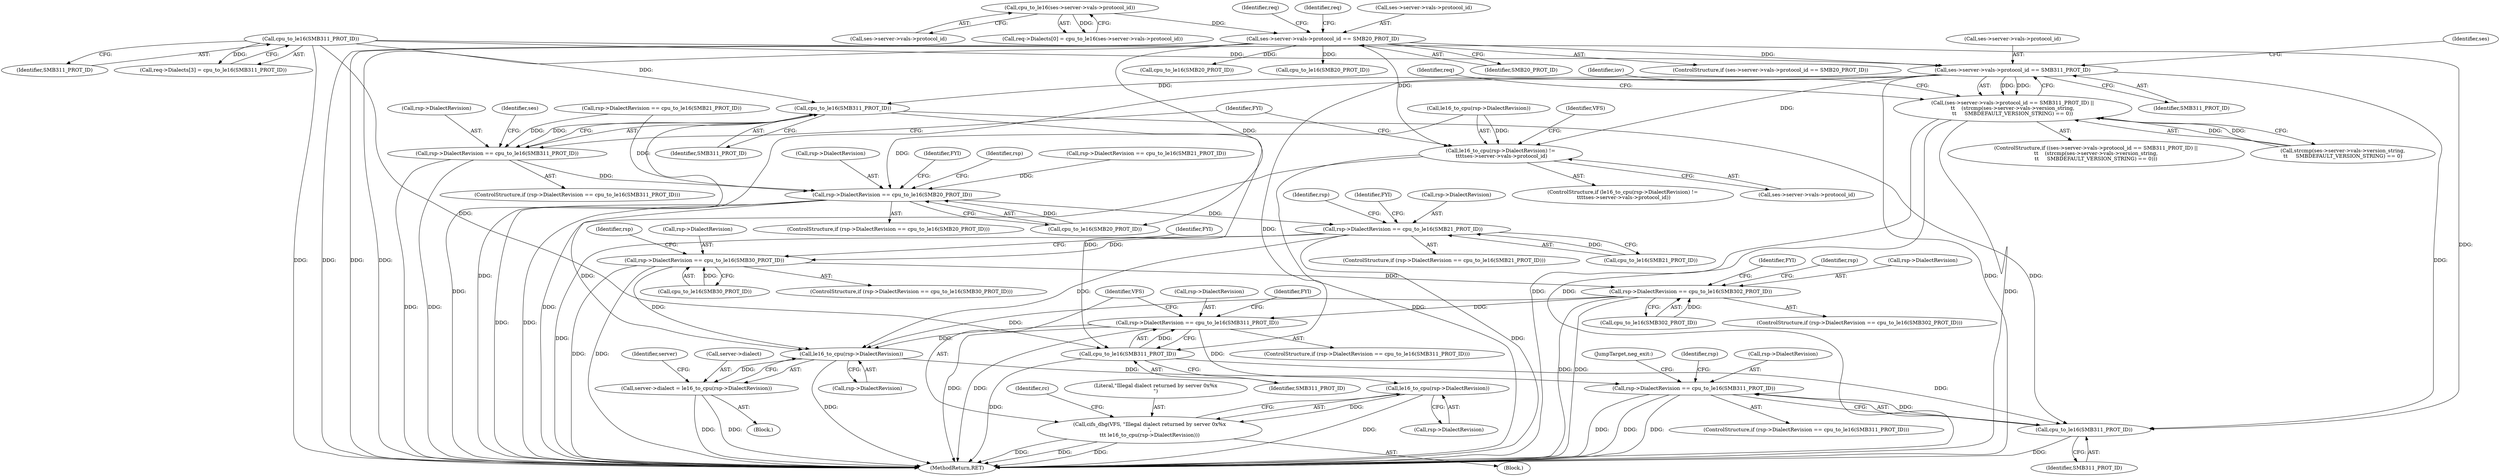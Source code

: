digraph "0_linux_b57a55e2200ede754e4dc9cce4ba9402544b9365@pointer" {
"1000372" [label="(Call,ses->server->vals->protocol_id == SMB311_PROT_ID)"];
"1000345" [label="(Call,ses->server->vals->protocol_id == SMB20_PROT_ID)"];
"1000288" [label="(Call,cpu_to_le16(ses->server->vals->protocol_id))"];
"1000269" [label="(Call,cpu_to_le16(SMB311_PROT_ID))"];
"1000371" [label="(Call,(ses->server->vals->protocol_id == SMB311_PROT_ID) ||\n\t\t    (strcmp(ses->server->vals->version_string,\n\t\t     SMBDEFAULT_VERSION_STRING) == 0))"];
"1000566" [label="(Call,cpu_to_le16(SMB311_PROT_ID))"];
"1000562" [label="(Call,rsp->DialectRevision == cpu_to_le16(SMB311_PROT_ID))"];
"1000617" [label="(Call,rsp->DialectRevision == cpu_to_le16(SMB20_PROT_ID))"];
"1000628" [label="(Call,rsp->DialectRevision == cpu_to_le16(SMB21_PROT_ID))"];
"1000639" [label="(Call,rsp->DialectRevision == cpu_to_le16(SMB30_PROT_ID))"];
"1000650" [label="(Call,rsp->DialectRevision == cpu_to_le16(SMB302_PROT_ID))"];
"1000661" [label="(Call,rsp->DialectRevision == cpu_to_le16(SMB311_PROT_ID))"];
"1000675" [label="(Call,le16_to_cpu(rsp->DialectRevision))"];
"1000672" [label="(Call,cifs_dbg(VFS, \"Illegal dialect returned by server 0x%x\n\",\n\t\t\t le16_to_cpu(rsp->DialectRevision)))"];
"1000688" [label="(Call,le16_to_cpu(rsp->DialectRevision))"];
"1000684" [label="(Call,server->dialect = le16_to_cpu(rsp->DialectRevision))"];
"1000819" [label="(Call,rsp->DialectRevision == cpu_to_le16(SMB311_PROT_ID))"];
"1000665" [label="(Call,cpu_to_le16(SMB311_PROT_ID))"];
"1000823" [label="(Call,cpu_to_le16(SMB311_PROT_ID))"];
"1000587" [label="(Call,le16_to_cpu(rsp->DialectRevision) !=\n \t\t\t\tses->server->vals->protocol_id)"];
"1000611" [label="(Identifier,FYI)"];
"1000618" [label="(Call,rsp->DialectRevision)"];
"1000364" [label="(Identifier,req)"];
"1000393" [label="(Identifier,req)"];
"1000671" [label="(Block,)"];
"1000483" [label="(Call,cpu_to_le16(SMB20_PROT_ID))"];
"1000572" [label="(Identifier,ses)"];
"1000373" [label="(Call,ses->server->vals->protocol_id)"];
"1000381" [label="(Call,strcmp(ses->server->vals->version_string,\n\t\t     SMBDEFAULT_VERSION_STRING) == 0)"];
"1000672" [label="(Call,cifs_dbg(VFS, \"Illegal dialect returned by server 0x%x\n\",\n\t\t\t le16_to_cpu(rsp->DialectRevision)))"];
"1000371" [label="(Call,(ses->server->vals->protocol_id == SMB311_PROT_ID) ||\n\t\t    (strcmp(ses->server->vals->version_string,\n\t\t     SMBDEFAULT_VERSION_STRING) == 0))"];
"1000561" [label="(ControlStructure,if (rsp->DialectRevision == cpu_to_le16(SMB311_PROT_ID)))"];
"1000537" [label="(Call,rsp->DialectRevision == cpu_to_le16(SMB21_PROT_ID))"];
"1000646" [label="(Identifier,FYI)"];
"1000819" [label="(Call,rsp->DialectRevision == cpu_to_le16(SMB311_PROT_ID))"];
"1000270" [label="(Identifier,SMB311_PROT_ID)"];
"1000820" [label="(Call,rsp->DialectRevision)"];
"1000624" [label="(Identifier,FYI)"];
"1000587" [label="(Call,le16_to_cpu(rsp->DialectRevision) !=\n \t\t\t\tses->server->vals->protocol_id)"];
"1000684" [label="(Call,server->dialect = le16_to_cpu(rsp->DialectRevision))"];
"1000666" [label="(Identifier,SMB311_PROT_ID)"];
"1000823" [label="(Call,cpu_to_le16(SMB311_PROT_ID))"];
"1000592" [label="(Call,ses->server->vals->protocol_id)"];
"1000674" [label="(Literal,\"Illegal dialect returned by server 0x%x\n\")"];
"1000356" [label="(Identifier,req)"];
"1000662" [label="(Call,rsp->DialectRevision)"];
"1000563" [label="(Call,rsp->DialectRevision)"];
"1000676" [label="(Call,rsp->DialectRevision)"];
"1000282" [label="(Call,req->Dialects[0] = cpu_to_le16(ses->server->vals->protocol_id))"];
"1000269" [label="(Call,cpu_to_le16(SMB311_PROT_ID))"];
"1000263" [label="(Call,req->Dialects[3] = cpu_to_le16(SMB311_PROT_ID))"];
"1000628" [label="(Call,rsp->DialectRevision == cpu_to_le16(SMB21_PROT_ID))"];
"1000526" [label="(Call,cpu_to_le16(SMB20_PROT_ID))"];
"1000566" [label="(Call,cpu_to_le16(SMB311_PROT_ID))"];
"1000380" [label="(Identifier,SMB311_PROT_ID)"];
"1000289" [label="(Call,ses->server->vals->protocol_id)"];
"1000370" [label="(ControlStructure,if ((ses->server->vals->protocol_id == SMB311_PROT_ID) ||\n\t\t    (strcmp(ses->server->vals->version_string,\n\t\t     SMBDEFAULT_VERSION_STRING) == 0)))"];
"1000680" [label="(Identifier,rc)"];
"1000562" [label="(Call,rsp->DialectRevision == cpu_to_le16(SMB311_PROT_ID))"];
"1000661" [label="(Call,rsp->DialectRevision == cpu_to_le16(SMB311_PROT_ID))"];
"1000660" [label="(ControlStructure,if (rsp->DialectRevision == cpu_to_le16(SMB311_PROT_ID)))"];
"1000673" [label="(Identifier,VFS)"];
"1000288" [label="(Call,cpu_to_le16(ses->server->vals->protocol_id))"];
"1000654" [label="(Call,cpu_to_le16(SMB302_PROT_ID))"];
"1000399" [label="(Identifier,iov)"];
"1000639" [label="(Call,rsp->DialectRevision == cpu_to_le16(SMB30_PROT_ID))"];
"1000627" [label="(ControlStructure,if (rsp->DialectRevision == cpu_to_le16(SMB21_PROT_ID)))"];
"1000650" [label="(Call,rsp->DialectRevision == cpu_to_le16(SMB302_PROT_ID))"];
"1000588" [label="(Call,le16_to_cpu(rsp->DialectRevision))"];
"1000617" [label="(Call,rsp->DialectRevision == cpu_to_le16(SMB20_PROT_ID))"];
"1000353" [label="(Identifier,SMB20_PROT_ID)"];
"1000114" [label="(Block,)"];
"1000346" [label="(Call,ses->server->vals->protocol_id)"];
"1000616" [label="(ControlStructure,if (rsp->DialectRevision == cpu_to_le16(SMB20_PROT_ID)))"];
"1000641" [label="(Identifier,rsp)"];
"1000818" [label="(ControlStructure,if (rsp->DialectRevision == cpu_to_le16(SMB311_PROT_ID)))"];
"1000632" [label="(Call,cpu_to_le16(SMB21_PROT_ID))"];
"1000643" [label="(Call,cpu_to_le16(SMB30_PROT_ID))"];
"1000635" [label="(Identifier,FYI)"];
"1000586" [label="(ControlStructure,if (le16_to_cpu(rsp->DialectRevision) !=\n \t\t\t\tses->server->vals->protocol_id))"];
"1000652" [label="(Identifier,rsp)"];
"1000668" [label="(Identifier,FYI)"];
"1000848" [label="(MethodReturn,RET)"];
"1000630" [label="(Identifier,rsp)"];
"1000601" [label="(Identifier,VFS)"];
"1000842" [label="(JumpTarget,neg_exit:)"];
"1000651" [label="(Call,rsp->DialectRevision)"];
"1000621" [label="(Call,cpu_to_le16(SMB20_PROT_ID))"];
"1000638" [label="(ControlStructure,if (rsp->DialectRevision == cpu_to_le16(SMB30_PROT_ID)))"];
"1000688" [label="(Call,le16_to_cpu(rsp->DialectRevision))"];
"1000649" [label="(ControlStructure,if (rsp->DialectRevision == cpu_to_le16(SMB302_PROT_ID)))"];
"1000629" [label="(Call,rsp->DialectRevision)"];
"1000640" [label="(Call,rsp->DialectRevision)"];
"1000345" [label="(Call,ses->server->vals->protocol_id == SMB20_PROT_ID)"];
"1000694" [label="(Identifier,server)"];
"1000344" [label="(ControlStructure,if (ses->server->vals->protocol_id == SMB20_PROT_ID))"];
"1000685" [label="(Call,server->dialect)"];
"1000675" [label="(Call,le16_to_cpu(rsp->DialectRevision))"];
"1000657" [label="(Identifier,FYI)"];
"1000663" [label="(Identifier,rsp)"];
"1000386" [label="(Identifier,ses)"];
"1000689" [label="(Call,rsp->DialectRevision)"];
"1000665" [label="(Call,cpu_to_le16(SMB311_PROT_ID))"];
"1000828" [label="(Identifier,rsp)"];
"1000494" [label="(Call,rsp->DialectRevision == cpu_to_le16(SMB21_PROT_ID))"];
"1000824" [label="(Identifier,SMB311_PROT_ID)"];
"1000372" [label="(Call,ses->server->vals->protocol_id == SMB311_PROT_ID)"];
"1000567" [label="(Identifier,SMB311_PROT_ID)"];
"1000372" -> "1000371"  [label="AST: "];
"1000372" -> "1000380"  [label="CFG: "];
"1000373" -> "1000372"  [label="AST: "];
"1000380" -> "1000372"  [label="AST: "];
"1000386" -> "1000372"  [label="CFG: "];
"1000371" -> "1000372"  [label="CFG: "];
"1000372" -> "1000848"  [label="DDG: "];
"1000372" -> "1000848"  [label="DDG: "];
"1000372" -> "1000371"  [label="DDG: "];
"1000372" -> "1000371"  [label="DDG: "];
"1000345" -> "1000372"  [label="DDG: "];
"1000269" -> "1000372"  [label="DDG: "];
"1000372" -> "1000566"  [label="DDG: "];
"1000372" -> "1000587"  [label="DDG: "];
"1000372" -> "1000665"  [label="DDG: "];
"1000372" -> "1000823"  [label="DDG: "];
"1000345" -> "1000344"  [label="AST: "];
"1000345" -> "1000353"  [label="CFG: "];
"1000346" -> "1000345"  [label="AST: "];
"1000353" -> "1000345"  [label="AST: "];
"1000356" -> "1000345"  [label="CFG: "];
"1000364" -> "1000345"  [label="CFG: "];
"1000345" -> "1000848"  [label="DDG: "];
"1000345" -> "1000848"  [label="DDG: "];
"1000345" -> "1000848"  [label="DDG: "];
"1000288" -> "1000345"  [label="DDG: "];
"1000345" -> "1000483"  [label="DDG: "];
"1000345" -> "1000526"  [label="DDG: "];
"1000345" -> "1000587"  [label="DDG: "];
"1000345" -> "1000621"  [label="DDG: "];
"1000288" -> "1000282"  [label="AST: "];
"1000288" -> "1000289"  [label="CFG: "];
"1000289" -> "1000288"  [label="AST: "];
"1000282" -> "1000288"  [label="CFG: "];
"1000288" -> "1000282"  [label="DDG: "];
"1000269" -> "1000263"  [label="AST: "];
"1000269" -> "1000270"  [label="CFG: "];
"1000270" -> "1000269"  [label="AST: "];
"1000263" -> "1000269"  [label="CFG: "];
"1000269" -> "1000848"  [label="DDG: "];
"1000269" -> "1000263"  [label="DDG: "];
"1000269" -> "1000566"  [label="DDG: "];
"1000269" -> "1000665"  [label="DDG: "];
"1000269" -> "1000823"  [label="DDG: "];
"1000371" -> "1000370"  [label="AST: "];
"1000371" -> "1000381"  [label="CFG: "];
"1000381" -> "1000371"  [label="AST: "];
"1000393" -> "1000371"  [label="CFG: "];
"1000399" -> "1000371"  [label="CFG: "];
"1000371" -> "1000848"  [label="DDG: "];
"1000371" -> "1000848"  [label="DDG: "];
"1000371" -> "1000848"  [label="DDG: "];
"1000381" -> "1000371"  [label="DDG: "];
"1000381" -> "1000371"  [label="DDG: "];
"1000566" -> "1000562"  [label="AST: "];
"1000566" -> "1000567"  [label="CFG: "];
"1000567" -> "1000566"  [label="AST: "];
"1000562" -> "1000566"  [label="CFG: "];
"1000566" -> "1000848"  [label="DDG: "];
"1000566" -> "1000562"  [label="DDG: "];
"1000566" -> "1000665"  [label="DDG: "];
"1000566" -> "1000823"  [label="DDG: "];
"1000562" -> "1000561"  [label="AST: "];
"1000563" -> "1000562"  [label="AST: "];
"1000572" -> "1000562"  [label="CFG: "];
"1000611" -> "1000562"  [label="CFG: "];
"1000562" -> "1000848"  [label="DDG: "];
"1000562" -> "1000848"  [label="DDG: "];
"1000537" -> "1000562"  [label="DDG: "];
"1000562" -> "1000617"  [label="DDG: "];
"1000617" -> "1000616"  [label="AST: "];
"1000617" -> "1000621"  [label="CFG: "];
"1000618" -> "1000617"  [label="AST: "];
"1000621" -> "1000617"  [label="AST: "];
"1000624" -> "1000617"  [label="CFG: "];
"1000630" -> "1000617"  [label="CFG: "];
"1000617" -> "1000848"  [label="DDG: "];
"1000617" -> "1000848"  [label="DDG: "];
"1000588" -> "1000617"  [label="DDG: "];
"1000494" -> "1000617"  [label="DDG: "];
"1000537" -> "1000617"  [label="DDG: "];
"1000621" -> "1000617"  [label="DDG: "];
"1000617" -> "1000628"  [label="DDG: "];
"1000617" -> "1000688"  [label="DDG: "];
"1000628" -> "1000627"  [label="AST: "];
"1000628" -> "1000632"  [label="CFG: "];
"1000629" -> "1000628"  [label="AST: "];
"1000632" -> "1000628"  [label="AST: "];
"1000635" -> "1000628"  [label="CFG: "];
"1000641" -> "1000628"  [label="CFG: "];
"1000628" -> "1000848"  [label="DDG: "];
"1000628" -> "1000848"  [label="DDG: "];
"1000632" -> "1000628"  [label="DDG: "];
"1000628" -> "1000639"  [label="DDG: "];
"1000628" -> "1000688"  [label="DDG: "];
"1000639" -> "1000638"  [label="AST: "];
"1000639" -> "1000643"  [label="CFG: "];
"1000640" -> "1000639"  [label="AST: "];
"1000643" -> "1000639"  [label="AST: "];
"1000646" -> "1000639"  [label="CFG: "];
"1000652" -> "1000639"  [label="CFG: "];
"1000639" -> "1000848"  [label="DDG: "];
"1000639" -> "1000848"  [label="DDG: "];
"1000643" -> "1000639"  [label="DDG: "];
"1000639" -> "1000650"  [label="DDG: "];
"1000639" -> "1000688"  [label="DDG: "];
"1000650" -> "1000649"  [label="AST: "];
"1000650" -> "1000654"  [label="CFG: "];
"1000651" -> "1000650"  [label="AST: "];
"1000654" -> "1000650"  [label="AST: "];
"1000657" -> "1000650"  [label="CFG: "];
"1000663" -> "1000650"  [label="CFG: "];
"1000650" -> "1000848"  [label="DDG: "];
"1000650" -> "1000848"  [label="DDG: "];
"1000654" -> "1000650"  [label="DDG: "];
"1000650" -> "1000661"  [label="DDG: "];
"1000650" -> "1000688"  [label="DDG: "];
"1000661" -> "1000660"  [label="AST: "];
"1000661" -> "1000665"  [label="CFG: "];
"1000662" -> "1000661"  [label="AST: "];
"1000665" -> "1000661"  [label="AST: "];
"1000668" -> "1000661"  [label="CFG: "];
"1000673" -> "1000661"  [label="CFG: "];
"1000661" -> "1000848"  [label="DDG: "];
"1000661" -> "1000848"  [label="DDG: "];
"1000665" -> "1000661"  [label="DDG: "];
"1000661" -> "1000675"  [label="DDG: "];
"1000661" -> "1000688"  [label="DDG: "];
"1000675" -> "1000672"  [label="AST: "];
"1000675" -> "1000676"  [label="CFG: "];
"1000676" -> "1000675"  [label="AST: "];
"1000672" -> "1000675"  [label="CFG: "];
"1000675" -> "1000848"  [label="DDG: "];
"1000675" -> "1000672"  [label="DDG: "];
"1000672" -> "1000671"  [label="AST: "];
"1000673" -> "1000672"  [label="AST: "];
"1000674" -> "1000672"  [label="AST: "];
"1000680" -> "1000672"  [label="CFG: "];
"1000672" -> "1000848"  [label="DDG: "];
"1000672" -> "1000848"  [label="DDG: "];
"1000672" -> "1000848"  [label="DDG: "];
"1000688" -> "1000684"  [label="AST: "];
"1000688" -> "1000689"  [label="CFG: "];
"1000689" -> "1000688"  [label="AST: "];
"1000684" -> "1000688"  [label="CFG: "];
"1000688" -> "1000848"  [label="DDG: "];
"1000688" -> "1000684"  [label="DDG: "];
"1000688" -> "1000819"  [label="DDG: "];
"1000684" -> "1000114"  [label="AST: "];
"1000685" -> "1000684"  [label="AST: "];
"1000694" -> "1000684"  [label="CFG: "];
"1000684" -> "1000848"  [label="DDG: "];
"1000684" -> "1000848"  [label="DDG: "];
"1000819" -> "1000818"  [label="AST: "];
"1000819" -> "1000823"  [label="CFG: "];
"1000820" -> "1000819"  [label="AST: "];
"1000823" -> "1000819"  [label="AST: "];
"1000828" -> "1000819"  [label="CFG: "];
"1000842" -> "1000819"  [label="CFG: "];
"1000819" -> "1000848"  [label="DDG: "];
"1000819" -> "1000848"  [label="DDG: "];
"1000819" -> "1000848"  [label="DDG: "];
"1000823" -> "1000819"  [label="DDG: "];
"1000665" -> "1000666"  [label="CFG: "];
"1000666" -> "1000665"  [label="AST: "];
"1000665" -> "1000848"  [label="DDG: "];
"1000665" -> "1000823"  [label="DDG: "];
"1000823" -> "1000824"  [label="CFG: "];
"1000824" -> "1000823"  [label="AST: "];
"1000823" -> "1000848"  [label="DDG: "];
"1000587" -> "1000586"  [label="AST: "];
"1000587" -> "1000592"  [label="CFG: "];
"1000588" -> "1000587"  [label="AST: "];
"1000592" -> "1000587"  [label="AST: "];
"1000601" -> "1000587"  [label="CFG: "];
"1000611" -> "1000587"  [label="CFG: "];
"1000587" -> "1000848"  [label="DDG: "];
"1000587" -> "1000848"  [label="DDG: "];
"1000588" -> "1000587"  [label="DDG: "];
}
